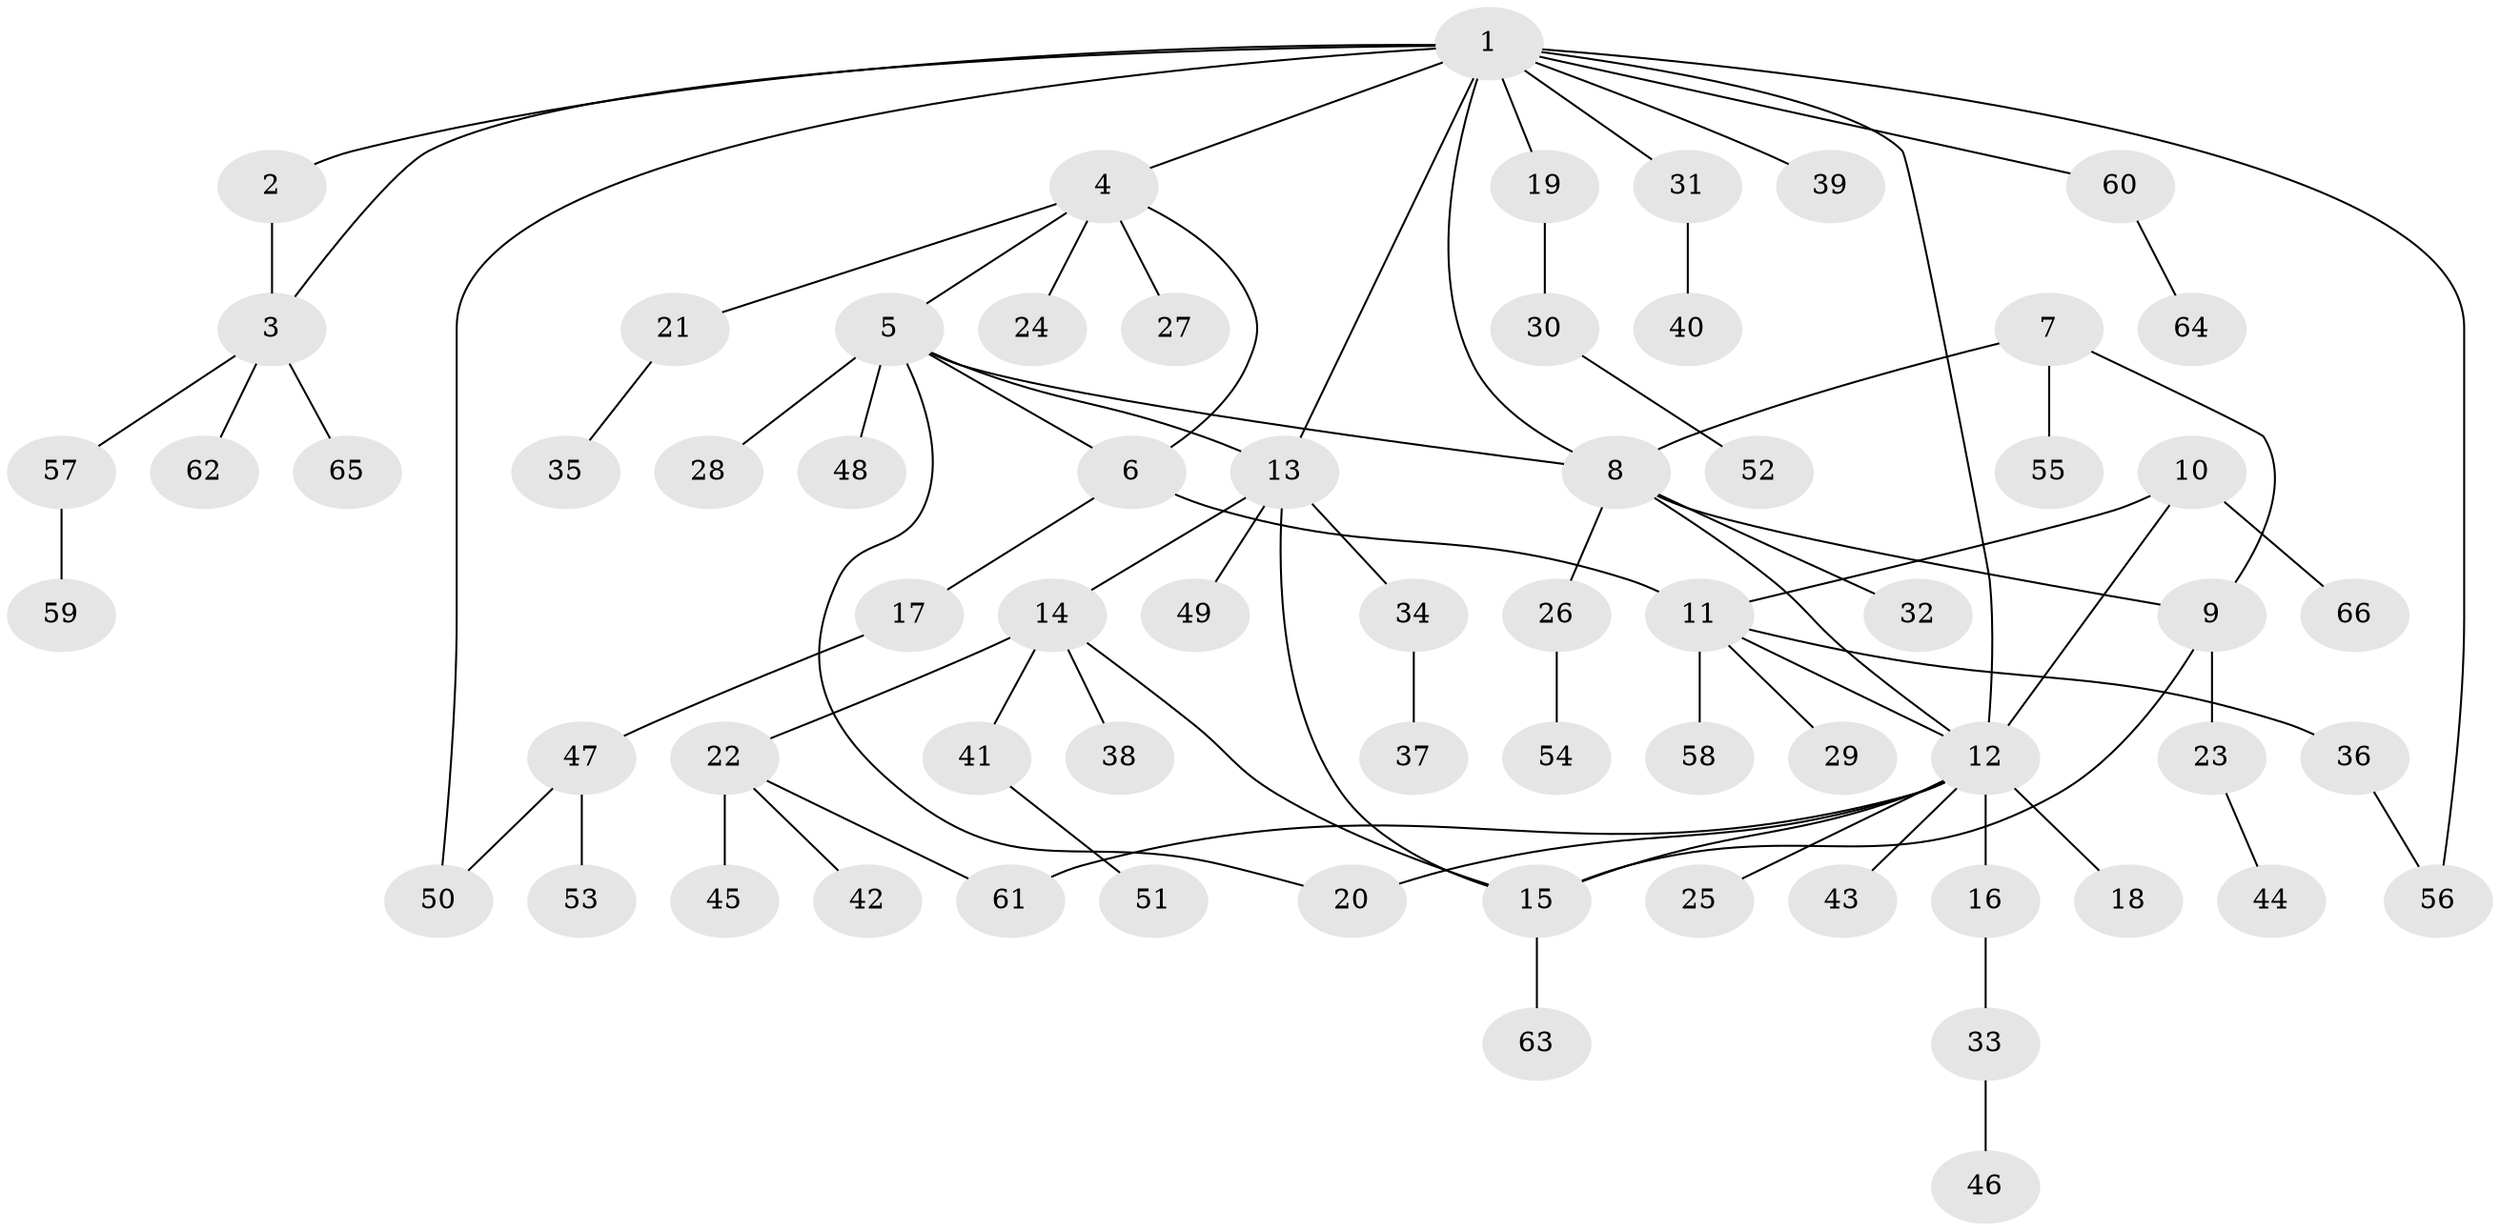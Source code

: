 // Generated by graph-tools (version 1.1) at 2025/26/03/09/25 03:26:38]
// undirected, 66 vertices, 80 edges
graph export_dot {
graph [start="1"]
  node [color=gray90,style=filled];
  1;
  2;
  3;
  4;
  5;
  6;
  7;
  8;
  9;
  10;
  11;
  12;
  13;
  14;
  15;
  16;
  17;
  18;
  19;
  20;
  21;
  22;
  23;
  24;
  25;
  26;
  27;
  28;
  29;
  30;
  31;
  32;
  33;
  34;
  35;
  36;
  37;
  38;
  39;
  40;
  41;
  42;
  43;
  44;
  45;
  46;
  47;
  48;
  49;
  50;
  51;
  52;
  53;
  54;
  55;
  56;
  57;
  58;
  59;
  60;
  61;
  62;
  63;
  64;
  65;
  66;
  1 -- 2;
  1 -- 3;
  1 -- 4;
  1 -- 8;
  1 -- 12;
  1 -- 13;
  1 -- 19;
  1 -- 31;
  1 -- 39;
  1 -- 50;
  1 -- 56;
  1 -- 60;
  2 -- 3;
  3 -- 57;
  3 -- 62;
  3 -- 65;
  4 -- 5;
  4 -- 6;
  4 -- 21;
  4 -- 24;
  4 -- 27;
  5 -- 6;
  5 -- 8;
  5 -- 13;
  5 -- 20;
  5 -- 28;
  5 -- 48;
  6 -- 11;
  6 -- 17;
  7 -- 8;
  7 -- 9;
  7 -- 55;
  8 -- 9;
  8 -- 12;
  8 -- 26;
  8 -- 32;
  9 -- 15;
  9 -- 23;
  10 -- 11;
  10 -- 12;
  10 -- 66;
  11 -- 12;
  11 -- 29;
  11 -- 36;
  11 -- 58;
  12 -- 15;
  12 -- 16;
  12 -- 18;
  12 -- 20;
  12 -- 25;
  12 -- 43;
  12 -- 61;
  13 -- 14;
  13 -- 15;
  13 -- 34;
  13 -- 49;
  14 -- 15;
  14 -- 22;
  14 -- 38;
  14 -- 41;
  15 -- 63;
  16 -- 33;
  17 -- 47;
  19 -- 30;
  21 -- 35;
  22 -- 42;
  22 -- 45;
  22 -- 61;
  23 -- 44;
  26 -- 54;
  30 -- 52;
  31 -- 40;
  33 -- 46;
  34 -- 37;
  36 -- 56;
  41 -- 51;
  47 -- 50;
  47 -- 53;
  57 -- 59;
  60 -- 64;
}
